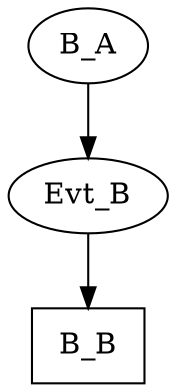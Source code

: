 digraph "pps-test2-1" {
name="pps-test2-1"

graph []
edge  [type="defdst"]
subgraph cpu0 {
  node  [cpu=1 pattern=B]
  Evt_B   [type=tmsg patentry=1 toffs=0 fid=1 gid=5, evtno=205, sid=2, bpid=8, par="0x123"];
  B_B     [type=block shape=rectangle patexit=1 tperiod=1000000000, qlo="1"];
  Evt_B -> B_B;
  B_A -> Evt_B [type="altdst"];
}
}
